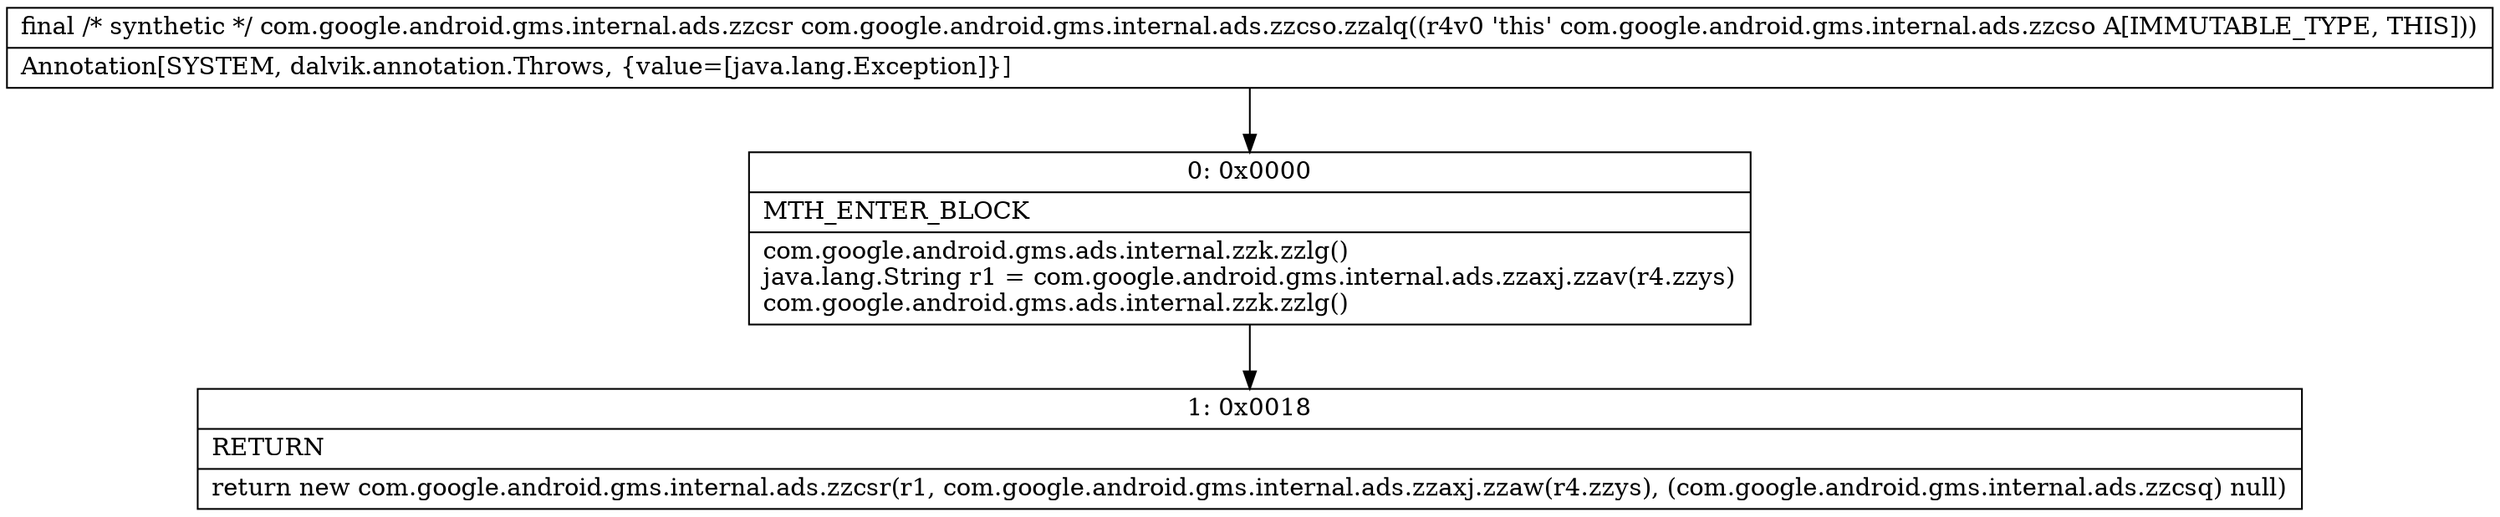 digraph "CFG forcom.google.android.gms.internal.ads.zzcso.zzalq()Lcom\/google\/android\/gms\/internal\/ads\/zzcsr;" {
Node_0 [shape=record,label="{0\:\ 0x0000|MTH_ENTER_BLOCK\l|com.google.android.gms.ads.internal.zzk.zzlg()\ljava.lang.String r1 = com.google.android.gms.internal.ads.zzaxj.zzav(r4.zzys)\lcom.google.android.gms.ads.internal.zzk.zzlg()\l}"];
Node_1 [shape=record,label="{1\:\ 0x0018|RETURN\l|return new com.google.android.gms.internal.ads.zzcsr(r1, com.google.android.gms.internal.ads.zzaxj.zzaw(r4.zzys), (com.google.android.gms.internal.ads.zzcsq) null)\l}"];
MethodNode[shape=record,label="{final \/* synthetic *\/ com.google.android.gms.internal.ads.zzcsr com.google.android.gms.internal.ads.zzcso.zzalq((r4v0 'this' com.google.android.gms.internal.ads.zzcso A[IMMUTABLE_TYPE, THIS]))  | Annotation[SYSTEM, dalvik.annotation.Throws, \{value=[java.lang.Exception]\}]\l}"];
MethodNode -> Node_0;
Node_0 -> Node_1;
}

